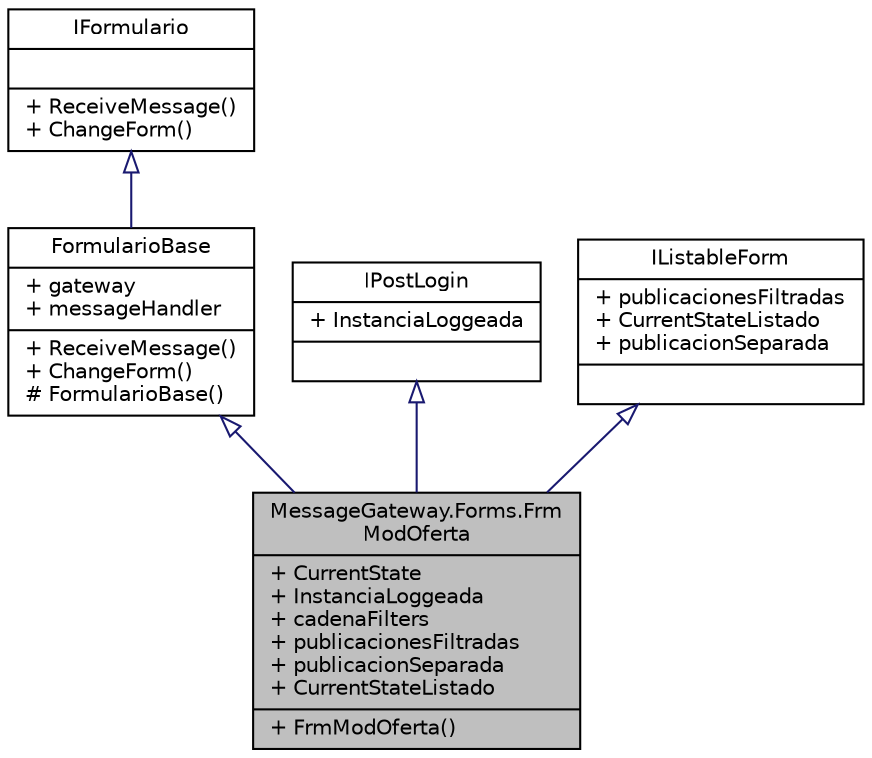 digraph "MessageGateway.Forms.FrmModOferta"
{
 // INTERACTIVE_SVG=YES
 // LATEX_PDF_SIZE
  edge [fontname="Helvetica",fontsize="10",labelfontname="Helvetica",labelfontsize="10"];
  node [fontname="Helvetica",fontsize="10",shape=record];
  Node1 [label="{MessageGateway.Forms.Frm\lModOferta\n|+ CurrentState\l+ InstanciaLoggeada\l+ cadenaFilters\l+ publicacionesFiltradas\l+ publicacionSeparada\l+ CurrentStateListado\l|+ FrmModOferta()\l}",height=0.2,width=0.4,color="black", fillcolor="grey75", style="filled", fontcolor="black",tooltip="Formulario que buscara las ofertas de la empresa y permite cambiarlas en la base de datos."];
  Node2 -> Node1 [dir="back",color="midnightblue",fontsize="10",style="solid",arrowtail="onormal",fontname="Helvetica"];
  Node2 [label="{FormularioBase\n|+ gateway\l+ messageHandler\l|+ ReceiveMessage()\l+ ChangeForm()\l# FormularioBase()\l}",height=0.2,width=0.4,color="black", fillcolor="white", style="filled",URL="$classMessageGateway_1_1Forms_1_1FormularioBase.html",tooltip="Superclase para todos los formularios."];
  Node3 -> Node2 [dir="back",color="midnightblue",fontsize="10",style="solid",arrowtail="onormal",fontname="Helvetica"];
  Node3 [label="{IFormulario\n||+ ReceiveMessage()\l+ ChangeForm()\l}",height=0.2,width=0.4,color="black", fillcolor="white", style="filled",URL="$interfaceMessageGateway_1_1Forms_1_1IFormulario.html",tooltip="Interfaz que engloba todos los forularios y sus metodos principales."];
  Node4 -> Node1 [dir="back",color="midnightblue",fontsize="10",style="solid",arrowtail="onormal",fontname="Helvetica"];
  Node4 [label="{IPostLogin\n|+ InstanciaLoggeada\l|}",height=0.2,width=0.4,color="black", fillcolor="white", style="filled",URL="$interfaceMessageGateway_1_1Forms_1_1IPostLogin.html",tooltip="Interfaz para condicionar y controlar que despues del login no se pierda referencia al IUsuario vincu..."];
  Node5 -> Node1 [dir="back",color="midnightblue",fontsize="10",style="solid",arrowtail="onormal",fontname="Helvetica"];
  Node5 [label="{IListableForm\n|+ publicacionesFiltradas\l+ CurrentStateListado\l+ publicacionSeparada\l|}",height=0.2,width=0.4,color="black", fillcolor="white", style="filled",URL="$interfaceMessageGateway_1_1Forms_1_1IListableForm.html",tooltip="Interfaz para las publicaciones filtradas."];
}
